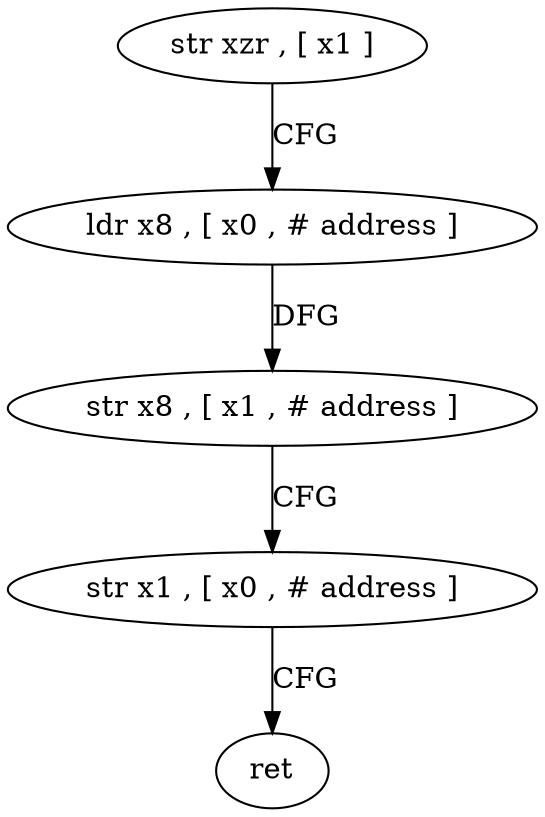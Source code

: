 digraph "func" {
"4223048" [label = "str xzr , [ x1 ]" ]
"4223052" [label = "ldr x8 , [ x0 , # address ]" ]
"4223056" [label = "str x8 , [ x1 , # address ]" ]
"4223060" [label = "str x1 , [ x0 , # address ]" ]
"4223064" [label = "ret" ]
"4223048" -> "4223052" [ label = "CFG" ]
"4223052" -> "4223056" [ label = "DFG" ]
"4223056" -> "4223060" [ label = "CFG" ]
"4223060" -> "4223064" [ label = "CFG" ]
}
